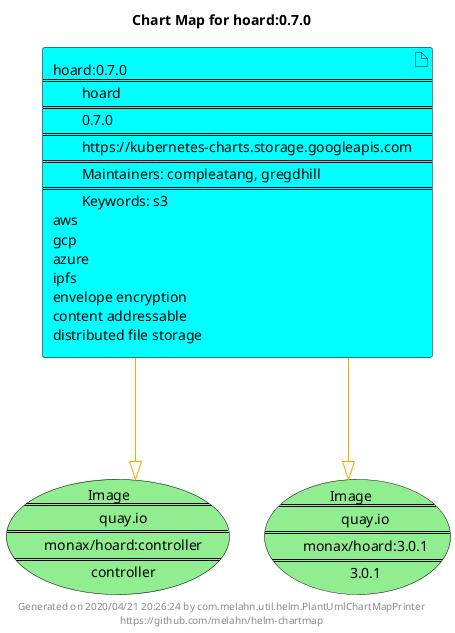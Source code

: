 @startuml
skinparam linetype ortho
skinparam backgroundColor white
skinparam usecaseBorderColor black
skinparam usecaseArrowColor LightSlateGray
skinparam artifactBorderColor black
skinparam artifactArrowColor LightSlateGray

title Chart Map for hoard:0.7.0

'There is one referenced Helm Chart
artifact "hoard:0.7.0\n====\n\thoard\n====\n\t0.7.0\n====\n\thttps://kubernetes-charts.storage.googleapis.com\n====\n\tMaintainers: compleatang, gregdhill\n====\n\tKeywords: s3\naws\ngcp\nazure\nipfs\nenvelope encryption\ncontent addressable\ndistributed file storage" as hoard_0_7_0 #Aqua

'There are 2 referenced Docker Images
usecase "Image\n====\n\tquay.io\n====\n\tmonax/hoard:controller\n====\n\tcontroller" as quay_io_monax_hoard_controller #LightGreen
usecase "Image\n====\n\tquay.io\n====\n\tmonax/hoard:3.0.1\n====\n\t3.0.1" as quay_io_monax_hoard_3_0_1 #LightGreen

'Chart Dependencies
hoard_0_7_0--[#orange]-|>quay_io_monax_hoard_3_0_1
hoard_0_7_0--[#orange]-|>quay_io_monax_hoard_controller

center footer Generated on 2020/04/21 20:26:24 by com.melahn.util.helm.PlantUmlChartMapPrinter\nhttps://github.com/melahn/helm-chartmap
@enduml
